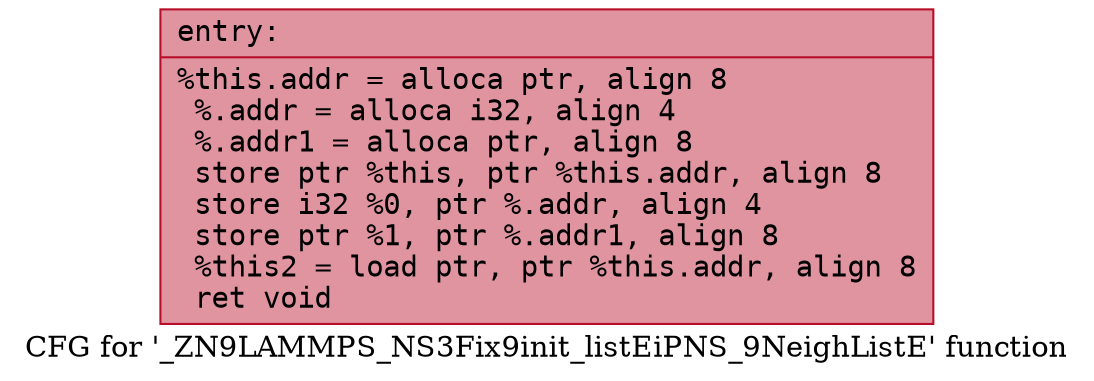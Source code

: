 digraph "CFG for '_ZN9LAMMPS_NS3Fix9init_listEiPNS_9NeighListE' function" {
	label="CFG for '_ZN9LAMMPS_NS3Fix9init_listEiPNS_9NeighListE' function";

	Node0x560f40cb07e0 [shape=record,color="#b70d28ff", style=filled, fillcolor="#b70d2870" fontname="Courier",label="{entry:\l|  %this.addr = alloca ptr, align 8\l  %.addr = alloca i32, align 4\l  %.addr1 = alloca ptr, align 8\l  store ptr %this, ptr %this.addr, align 8\l  store i32 %0, ptr %.addr, align 4\l  store ptr %1, ptr %.addr1, align 8\l  %this2 = load ptr, ptr %this.addr, align 8\l  ret void\l}"];
}
